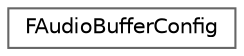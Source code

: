 digraph "Graphical Class Hierarchy"
{
 // INTERACTIVE_SVG=YES
 // LATEX_PDF_SIZE
  bgcolor="transparent";
  edge [fontname=Helvetica,fontsize=10,labelfontname=Helvetica,labelfontsize=10];
  node [fontname=Helvetica,fontsize=10,shape=box,height=0.2,width=0.4];
  rankdir="LR";
  Node0 [id="Node000000",label="FAudioBufferConfig",height=0.2,width=0.4,color="grey40", fillcolor="white", style="filled",URL="$d4/d6e/structFAudioBufferConfig.html",tooltip=" "];
}
